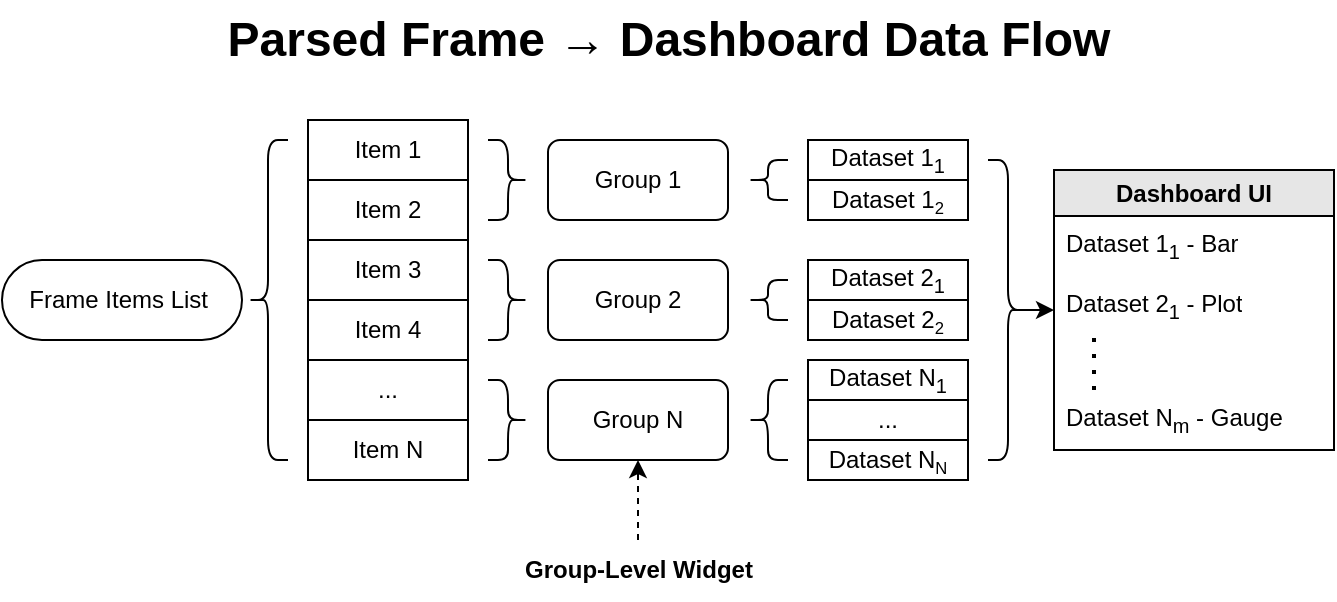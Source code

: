 <mxfile version="24.7.8">
  <diagram name="Page-1" id="hAJEa-pnVFheeR_73tfD">
    <mxGraphModel dx="857" dy="651" grid="1" gridSize="10" guides="1" tooltips="1" connect="1" arrows="1" fold="1" page="1" pageScale="1" pageWidth="850" pageHeight="1100" math="0" shadow="0">
      <root>
        <mxCell id="0" />
        <mxCell id="1" parent="0" />
        <mxCell id="N3sfgqYISgL2ox7oF0P5-85" value="Parsed Frame →&amp;nbsp;Dashboard Data Flow" style="text;html=1;align=center;verticalAlign=middle;resizable=0;points=[];autosize=1;strokeColor=none;fillColor=none;fontStyle=1;fontSize=24;" parent="1" vertex="1">
          <mxGeometry x="220" y="130" width="450" height="40" as="geometry" />
        </mxCell>
        <mxCell id="Xx-vR7WBFHHVsEW3QfBO-15" value="" style="group" parent="1" vertex="1" connectable="0">
          <mxGeometry x="112" y="190" width="666" height="240" as="geometry" />
        </mxCell>
        <mxCell id="uanvtPQX51cheqrjw_fU-8" value="" style="group;fillColor=#dae8fc;strokeColor=#6c8ebf;container=0;" parent="Xx-vR7WBFHHVsEW3QfBO-15" vertex="1" connectable="0">
          <mxGeometry x="153" width="80" height="180" as="geometry" />
        </mxCell>
        <mxCell id="uanvtPQX51cheqrjw_fU-1" value="Item 1" style="rounded=0;whiteSpace=wrap;html=1;fillColor=#FFFFFF;" parent="Xx-vR7WBFHHVsEW3QfBO-15" vertex="1">
          <mxGeometry x="153" width="80" height="30" as="geometry" />
        </mxCell>
        <mxCell id="N3sfgqYISgL2ox7oF0P5-83" value="Frame Items List&amp;nbsp;" style="html=1;dashed=0;whiteSpace=wrap;shape=mxgraph.dfd.start" parent="Xx-vR7WBFHHVsEW3QfBO-15" vertex="1">
          <mxGeometry y="70" width="120" height="40" as="geometry" />
        </mxCell>
        <mxCell id="uanvtPQX51cheqrjw_fU-12" value="" style="shape=curlyBracket;whiteSpace=wrap;html=1;rounded=1;labelPosition=left;verticalLabelPosition=middle;align=right;verticalAlign=middle;" parent="Xx-vR7WBFHHVsEW3QfBO-15" vertex="1">
          <mxGeometry x="123" y="10" width="20" height="160" as="geometry" />
        </mxCell>
        <mxCell id="uanvtPQX51cheqrjw_fU-13" value="" style="shape=curlyBracket;whiteSpace=wrap;html=1;rounded=1;flipH=1;labelPosition=right;verticalLabelPosition=middle;align=left;verticalAlign=middle;" parent="Xx-vR7WBFHHVsEW3QfBO-15" vertex="1">
          <mxGeometry x="243" y="10" width="20" height="40" as="geometry" />
        </mxCell>
        <mxCell id="uanvtPQX51cheqrjw_fU-14" value="Group 1" style="rounded=1;whiteSpace=wrap;html=1;fillColor=#FFFFFF;" parent="Xx-vR7WBFHHVsEW3QfBO-15" vertex="1">
          <mxGeometry x="273" y="10" width="90" height="40" as="geometry" />
        </mxCell>
        <mxCell id="uanvtPQX51cheqrjw_fU-15" value="Group 2" style="rounded=1;whiteSpace=wrap;html=1;fillColor=#FFFFFF;" parent="Xx-vR7WBFHHVsEW3QfBO-15" vertex="1">
          <mxGeometry x="273" y="70" width="90" height="40" as="geometry" />
        </mxCell>
        <mxCell id="uanvtPQX51cheqrjw_fU-16" value="" style="shape=curlyBracket;whiteSpace=wrap;html=1;rounded=1;flipH=1;labelPosition=right;verticalLabelPosition=middle;align=left;verticalAlign=middle;" parent="Xx-vR7WBFHHVsEW3QfBO-15" vertex="1">
          <mxGeometry x="243" y="70" width="20" height="40" as="geometry" />
        </mxCell>
        <mxCell id="uanvtPQX51cheqrjw_fU-17" value="Group N" style="rounded=1;whiteSpace=wrap;html=1;fillColor=#FFFFFF;" parent="Xx-vR7WBFHHVsEW3QfBO-15" vertex="1">
          <mxGeometry x="273" y="130" width="90" height="40" as="geometry" />
        </mxCell>
        <mxCell id="uanvtPQX51cheqrjw_fU-18" value="" style="shape=curlyBracket;whiteSpace=wrap;html=1;rounded=1;flipH=1;labelPosition=right;verticalLabelPosition=middle;align=left;verticalAlign=middle;" parent="Xx-vR7WBFHHVsEW3QfBO-15" vertex="1">
          <mxGeometry x="243" y="130" width="20" height="40" as="geometry" />
        </mxCell>
        <mxCell id="uanvtPQX51cheqrjw_fU-20" value="Dataset N&lt;sub&gt;1&lt;/sub&gt;" style="rounded=0;whiteSpace=wrap;html=1;fillColor=#FFFFFF;" parent="Xx-vR7WBFHHVsEW3QfBO-15" vertex="1">
          <mxGeometry x="403" y="120" width="80" height="20" as="geometry" />
        </mxCell>
        <mxCell id="uanvtPQX51cheqrjw_fU-21" value="..." style="rounded=0;whiteSpace=wrap;html=1;fillColor=#FFFFFF;" parent="Xx-vR7WBFHHVsEW3QfBO-15" vertex="1">
          <mxGeometry x="403" y="140" width="80" height="20" as="geometry" />
        </mxCell>
        <mxCell id="uanvtPQX51cheqrjw_fU-22" value="Dataset N&lt;span style=&quot;font-size: 10px;&quot;&gt;&lt;sub&gt;N&lt;/sub&gt;&lt;/span&gt;" style="rounded=0;whiteSpace=wrap;html=1;fillColor=#FFFFFF;" parent="Xx-vR7WBFHHVsEW3QfBO-15" vertex="1">
          <mxGeometry x="403" y="160" width="80" height="20" as="geometry" />
        </mxCell>
        <mxCell id="uanvtPQX51cheqrjw_fU-23" value="Dataset 2&lt;sub&gt;1&lt;/sub&gt;" style="rounded=0;whiteSpace=wrap;html=1;fillColor=#FFFFFF;" parent="Xx-vR7WBFHHVsEW3QfBO-15" vertex="1">
          <mxGeometry x="403" y="70" width="80" height="20" as="geometry" />
        </mxCell>
        <mxCell id="uanvtPQX51cheqrjw_fU-24" value="Dataset 2&lt;span style=&quot;font-size: 10px;&quot;&gt;&lt;sub&gt;2&lt;/sub&gt;&lt;/span&gt;" style="rounded=0;whiteSpace=wrap;html=1;fillColor=#FFFFFF;" parent="Xx-vR7WBFHHVsEW3QfBO-15" vertex="1">
          <mxGeometry x="403" y="90" width="80" height="20" as="geometry" />
        </mxCell>
        <mxCell id="uanvtPQX51cheqrjw_fU-25" value="Dataset 1&lt;sub&gt;1&lt;/sub&gt;" style="rounded=0;whiteSpace=wrap;html=1;fillColor=#FFFFFF;" parent="Xx-vR7WBFHHVsEW3QfBO-15" vertex="1">
          <mxGeometry x="403" y="10" width="80" height="20" as="geometry" />
        </mxCell>
        <mxCell id="uanvtPQX51cheqrjw_fU-26" value="Dataset 1&lt;span style=&quot;font-size: 10px;&quot;&gt;&lt;sub&gt;2&lt;/sub&gt;&lt;/span&gt;" style="rounded=0;whiteSpace=wrap;html=1;fillColor=#FFFFFF;" parent="Xx-vR7WBFHHVsEW3QfBO-15" vertex="1">
          <mxGeometry x="403" y="30" width="80" height="20" as="geometry" />
        </mxCell>
        <mxCell id="uanvtPQX51cheqrjw_fU-2" value="Item 2" style="rounded=0;whiteSpace=wrap;html=1;fillColor=#FFFFFF;" parent="Xx-vR7WBFHHVsEW3QfBO-15" vertex="1">
          <mxGeometry x="153" y="30" width="80" height="30" as="geometry" />
        </mxCell>
        <mxCell id="uanvtPQX51cheqrjw_fU-3" value="Item 3" style="rounded=0;whiteSpace=wrap;html=1;fillColor=#FFFFFF;" parent="Xx-vR7WBFHHVsEW3QfBO-15" vertex="1">
          <mxGeometry x="153" y="60" width="80" height="30" as="geometry" />
        </mxCell>
        <mxCell id="uanvtPQX51cheqrjw_fU-4" value="Item 4" style="rounded=0;whiteSpace=wrap;html=1;fillColor=#FFFFFF;" parent="Xx-vR7WBFHHVsEW3QfBO-15" vertex="1">
          <mxGeometry x="153" y="90" width="80" height="30" as="geometry" />
        </mxCell>
        <mxCell id="uanvtPQX51cheqrjw_fU-5" value="..." style="rounded=0;whiteSpace=wrap;html=1;fillColor=#FFFFFF;" parent="Xx-vR7WBFHHVsEW3QfBO-15" vertex="1">
          <mxGeometry x="153" y="120" width="80" height="30" as="geometry" />
        </mxCell>
        <mxCell id="uanvtPQX51cheqrjw_fU-6" value="Item N" style="rounded=0;whiteSpace=wrap;html=1;fillColor=#FFFFFF;" parent="Xx-vR7WBFHHVsEW3QfBO-15" vertex="1">
          <mxGeometry x="153" y="150" width="80" height="30" as="geometry" />
        </mxCell>
        <mxCell id="uanvtPQX51cheqrjw_fU-27" value="" style="shape=curlyBracket;whiteSpace=wrap;html=1;rounded=1;labelPosition=left;verticalLabelPosition=middle;align=right;verticalAlign=middle;" parent="Xx-vR7WBFHHVsEW3QfBO-15" vertex="1">
          <mxGeometry x="373" y="20" width="20" height="20" as="geometry" />
        </mxCell>
        <mxCell id="uanvtPQX51cheqrjw_fU-28" value="" style="shape=curlyBracket;whiteSpace=wrap;html=1;rounded=1;labelPosition=left;verticalLabelPosition=middle;align=right;verticalAlign=middle;" parent="Xx-vR7WBFHHVsEW3QfBO-15" vertex="1">
          <mxGeometry x="373" y="80" width="20" height="20" as="geometry" />
        </mxCell>
        <mxCell id="uanvtPQX51cheqrjw_fU-29" value="" style="shape=curlyBracket;whiteSpace=wrap;html=1;rounded=1;labelPosition=left;verticalLabelPosition=middle;align=right;verticalAlign=middle;" parent="Xx-vR7WBFHHVsEW3QfBO-15" vertex="1">
          <mxGeometry x="373" y="130" width="20" height="40" as="geometry" />
        </mxCell>
        <mxCell id="Xx-vR7WBFHHVsEW3QfBO-14" style="edgeStyle=orthogonalEdgeStyle;rounded=0;orthogonalLoop=1;jettySize=auto;html=1;exitX=0.1;exitY=0.5;exitDx=0;exitDy=0;exitPerimeter=0;entryX=0;entryY=0.5;entryDx=0;entryDy=0;" parent="Xx-vR7WBFHHVsEW3QfBO-15" source="uanvtPQX51cheqrjw_fU-31" target="Xx-vR7WBFHHVsEW3QfBO-5" edge="1">
          <mxGeometry relative="1" as="geometry" />
        </mxCell>
        <mxCell id="uanvtPQX51cheqrjw_fU-31" value="" style="shape=curlyBracket;whiteSpace=wrap;html=1;rounded=1;flipH=1;labelPosition=right;verticalLabelPosition=middle;align=left;verticalAlign=middle;" parent="Xx-vR7WBFHHVsEW3QfBO-15" vertex="1">
          <mxGeometry x="493" y="20" width="20" height="150" as="geometry" />
        </mxCell>
        <mxCell id="uanvtPQX51cheqrjw_fU-37" value="" style="edgeStyle=orthogonalEdgeStyle;rounded=0;orthogonalLoop=1;jettySize=auto;html=1;dashed=1;" parent="Xx-vR7WBFHHVsEW3QfBO-15" source="uanvtPQX51cheqrjw_fU-36" target="uanvtPQX51cheqrjw_fU-17" edge="1">
          <mxGeometry relative="1" as="geometry" />
        </mxCell>
        <mxCell id="uanvtPQX51cheqrjw_fU-36" value="Group-Level Widget" style="text;html=1;align=center;verticalAlign=middle;resizable=0;points=[];autosize=1;strokeColor=none;fillColor=none;fontStyle=1" parent="Xx-vR7WBFHHVsEW3QfBO-15" vertex="1">
          <mxGeometry x="253" y="210" width="130" height="30" as="geometry" />
        </mxCell>
        <mxCell id="Xx-vR7WBFHHVsEW3QfBO-5" value="Dashboard UI" style="swimlane;whiteSpace=wrap;html=1;fillColor=#E6E6E6;" parent="Xx-vR7WBFHHVsEW3QfBO-15" vertex="1">
          <mxGeometry x="526" y="25" width="140" height="140" as="geometry" />
        </mxCell>
        <mxCell id="Xx-vR7WBFHHVsEW3QfBO-6" value="&lt;span style=&quot;text-align: center;&quot;&gt;Dataset 1&lt;/span&gt;&lt;sub style=&quot;text-align: center;&quot;&gt;1&lt;/sub&gt;&lt;span style=&quot;text-align: center;&quot;&gt;&amp;nbsp;- Bar&lt;/span&gt;" style="text;strokeColor=none;fillColor=none;align=left;verticalAlign=middle;spacingLeft=4;spacingRight=4;overflow=hidden;points=[[0,0.5],[1,0.5]];portConstraint=eastwest;rotatable=0;whiteSpace=wrap;html=1;" parent="Xx-vR7WBFHHVsEW3QfBO-5" vertex="1">
          <mxGeometry y="23" width="140" height="30" as="geometry" />
        </mxCell>
        <mxCell id="Xx-vR7WBFHHVsEW3QfBO-7" value="&lt;span style=&quot;text-align: center;&quot;&gt;Dataset 2&lt;/span&gt;&lt;sub style=&quot;text-align: center;&quot;&gt;1&lt;/sub&gt;&lt;span style=&quot;text-align: center;&quot;&gt;&amp;nbsp;- Plot&lt;/span&gt;" style="text;strokeColor=none;fillColor=none;align=left;verticalAlign=middle;spacingLeft=4;spacingRight=4;overflow=hidden;points=[[0,0.5],[1,0.5]];portConstraint=eastwest;rotatable=0;whiteSpace=wrap;html=1;" parent="Xx-vR7WBFHHVsEW3QfBO-5" vertex="1">
          <mxGeometry y="53" width="140" height="30" as="geometry" />
        </mxCell>
        <mxCell id="Xx-vR7WBFHHVsEW3QfBO-8" value="Dataset N&lt;sub&gt;m&lt;/sub&gt;&amp;nbsp;- Gauge" style="text;strokeColor=none;fillColor=none;align=left;verticalAlign=middle;spacingLeft=4;spacingRight=4;overflow=hidden;points=[[0,0.5],[1,0.5]];portConstraint=eastwest;rotatable=0;whiteSpace=wrap;html=1;" parent="Xx-vR7WBFHHVsEW3QfBO-5" vertex="1">
          <mxGeometry y="110" width="140" height="30" as="geometry" />
        </mxCell>
        <mxCell id="Xx-vR7WBFHHVsEW3QfBO-11" value="" style="endArrow=none;dashed=1;html=1;dashPattern=1 3;strokeWidth=2;rounded=0;" parent="Xx-vR7WBFHHVsEW3QfBO-5" edge="1">
          <mxGeometry width="50" height="50" relative="1" as="geometry">
            <mxPoint x="20" y="110" as="sourcePoint" />
            <mxPoint x="20" y="80" as="targetPoint" />
          </mxGeometry>
        </mxCell>
      </root>
    </mxGraphModel>
  </diagram>
</mxfile>
